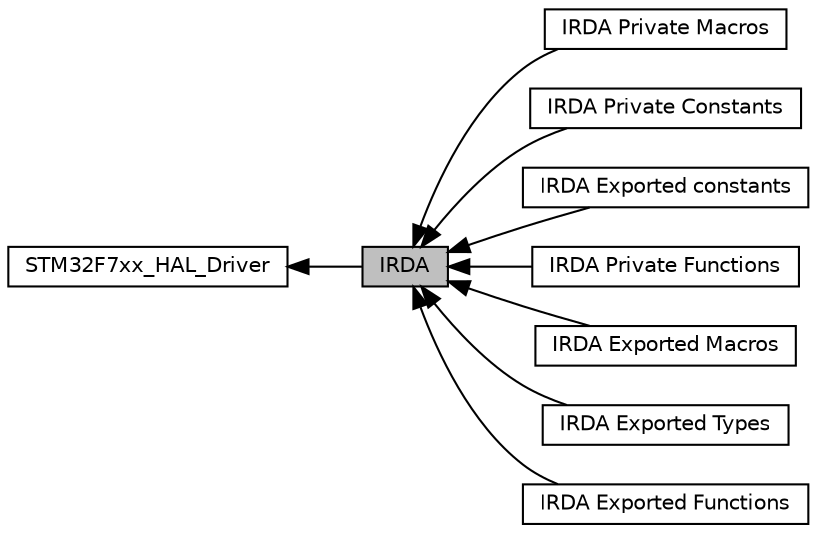 digraph "IRDA"
{
  edge [fontname="Helvetica",fontsize="10",labelfontname="Helvetica",labelfontsize="10"];
  node [fontname="Helvetica",fontsize="10",shape=record];
  rankdir=LR;
  Node6 [label="IRDA Private Macros",height=0.2,width=0.4,color="black", fillcolor="white", style="filled",URL="$group___i_r_d_a___private___macros.html"];
  Node5 [label="IRDA Private Constants",height=0.2,width=0.4,color="black", fillcolor="white", style="filled",URL="$group___i_r_d_a___private___constants.html"];
  Node0 [label="IRDA",height=0.2,width=0.4,color="black", fillcolor="grey75", style="filled", fontcolor="black"];
  Node3 [label="IRDA Exported constants",height=0.2,width=0.4,color="black", fillcolor="white", style="filled",URL="$group___i_r_d_a___exported___constants.html",tooltip="IRDA Configuration enumeration values definition. "];
  Node1 [label="STM32F7xx_HAL_Driver",height=0.2,width=0.4,color="black", fillcolor="white", style="filled",URL="$group___s_t_m32_f7xx___h_a_l___driver.html"];
  Node7 [label="IRDA Private Functions",height=0.2,width=0.4,color="black", fillcolor="white", style="filled",URL="$group___i_r_d_a___private___functions.html"];
  Node4 [label="IRDA Exported Macros",height=0.2,width=0.4,color="black", fillcolor="white", style="filled",URL="$group___i_r_d_a___exported___macros.html"];
  Node2 [label="IRDA Exported Types",height=0.2,width=0.4,color="black", fillcolor="white", style="filled",URL="$group___i_r_d_a___exported___types.html"];
  Node8 [label="IRDA Exported Functions",height=0.2,width=0.4,color="black", fillcolor="white", style="filled",URL="$group___i_r_d_a___exported___functions.html"];
  Node1->Node0 [shape=plaintext, dir="back", style="solid"];
  Node0->Node2 [shape=plaintext, dir="back", style="solid"];
  Node0->Node3 [shape=plaintext, dir="back", style="solid"];
  Node0->Node4 [shape=plaintext, dir="back", style="solid"];
  Node0->Node5 [shape=plaintext, dir="back", style="solid"];
  Node0->Node6 [shape=plaintext, dir="back", style="solid"];
  Node0->Node7 [shape=plaintext, dir="back", style="solid"];
  Node0->Node8 [shape=plaintext, dir="back", style="solid"];
}

